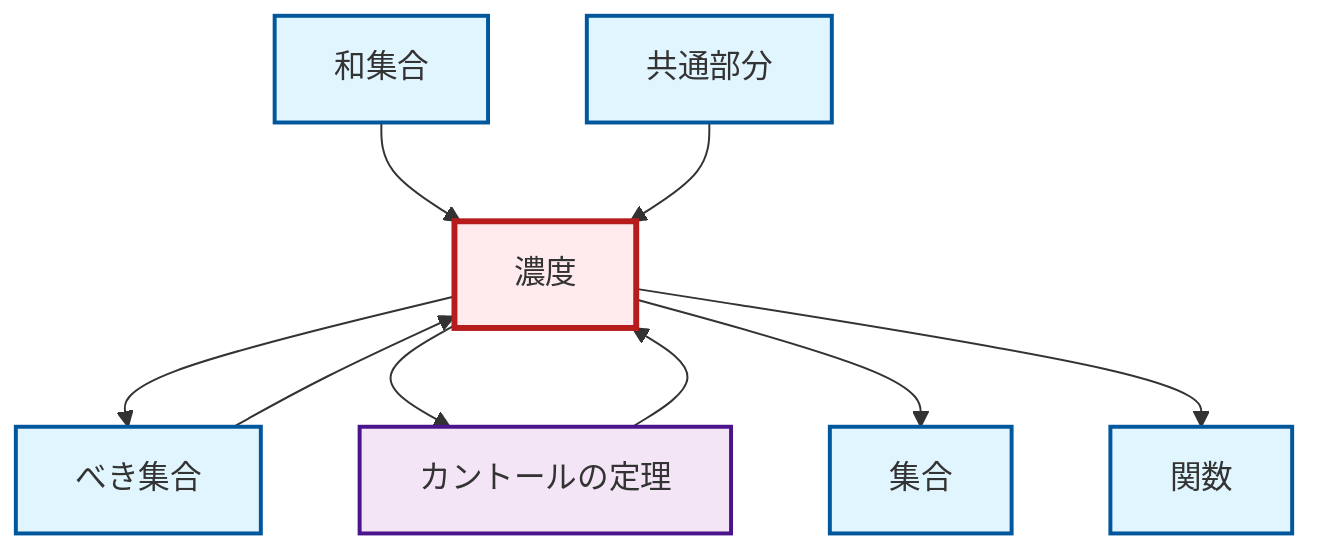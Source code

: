 graph TD
    classDef definition fill:#e1f5fe,stroke:#01579b,stroke-width:2px
    classDef theorem fill:#f3e5f5,stroke:#4a148c,stroke-width:2px
    classDef axiom fill:#fff3e0,stroke:#e65100,stroke-width:2px
    classDef example fill:#e8f5e9,stroke:#1b5e20,stroke-width:2px
    classDef current fill:#ffebee,stroke:#b71c1c,stroke-width:3px
    def-set["集合"]:::definition
    def-cardinality["濃度"]:::definition
    def-intersection["共通部分"]:::definition
    def-power-set["べき集合"]:::definition
    def-function["関数"]:::definition
    def-union["和集合"]:::definition
    thm-cantor["カントールの定理"]:::theorem
    def-union --> def-cardinality
    def-cardinality --> def-power-set
    thm-cantor --> def-cardinality
    def-cardinality --> thm-cantor
    def-power-set --> def-cardinality
    def-intersection --> def-cardinality
    def-cardinality --> def-set
    def-cardinality --> def-function
    class def-cardinality current